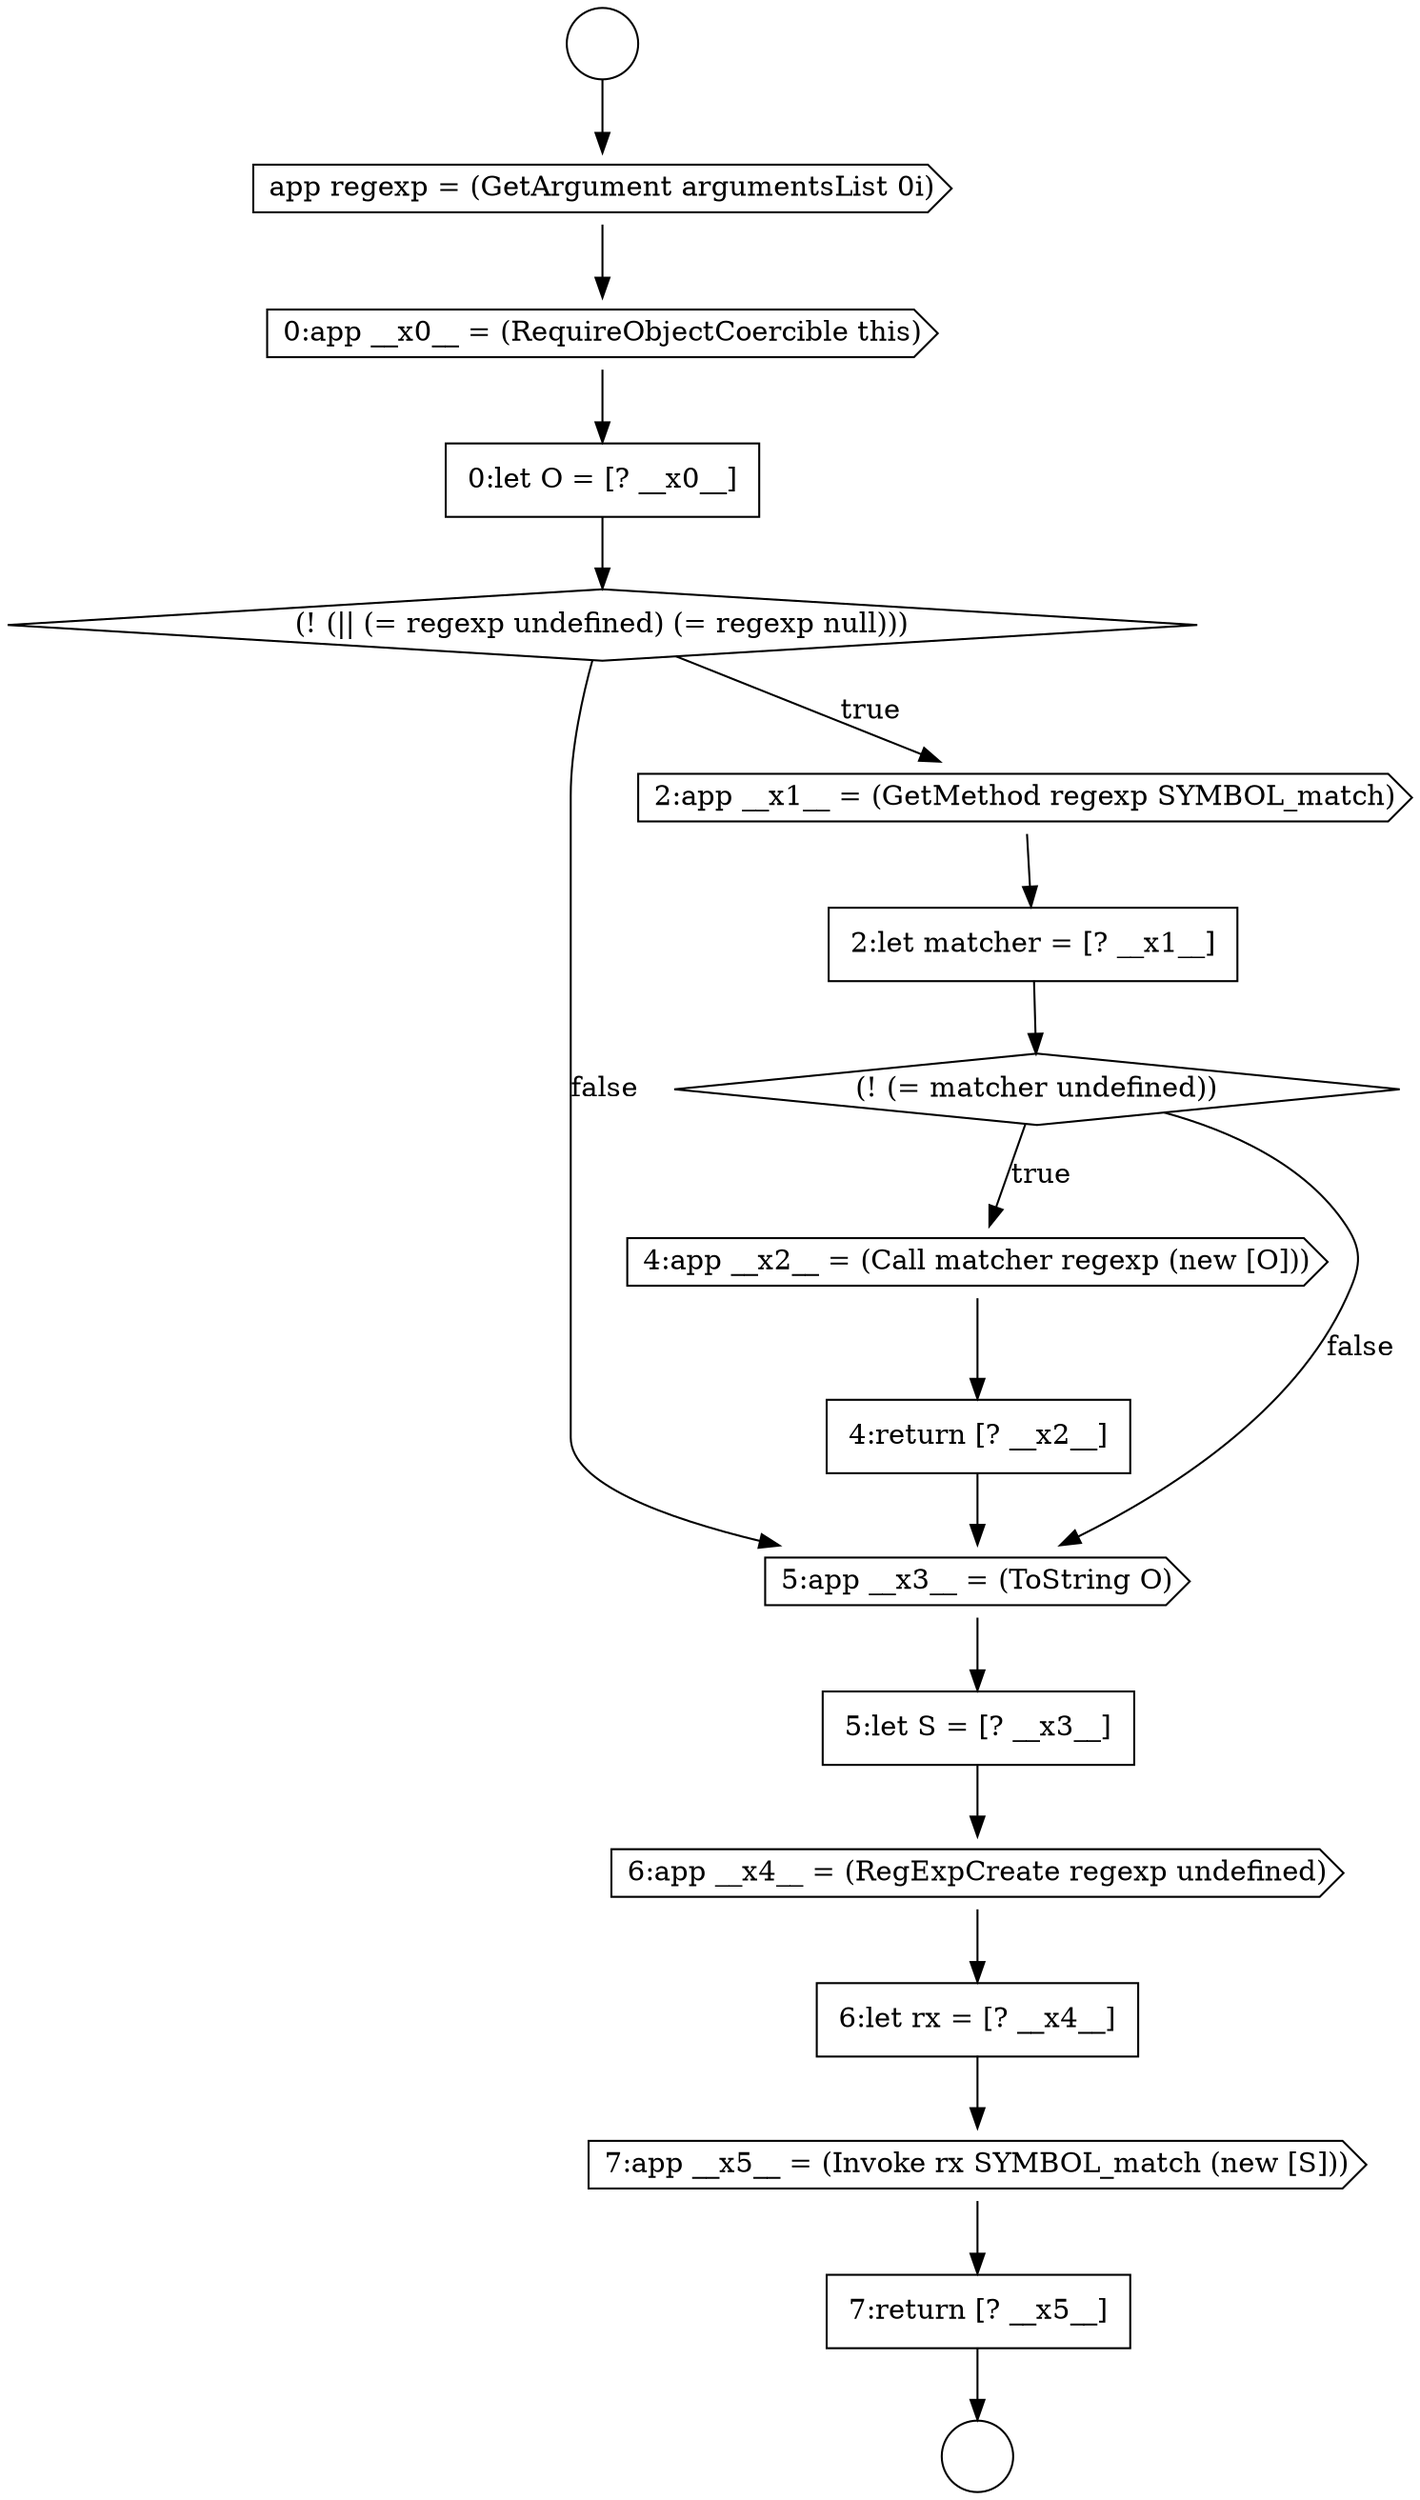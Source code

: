 digraph {
  node12415 [shape=none, margin=0, label=<<font color="black">
    <table border="0" cellborder="1" cellspacing="0" cellpadding="10">
      <tr><td align="left">2:let matcher = [? __x1__]</td></tr>
    </table>
  </font>> color="black" fillcolor="white" style=filled]
  node12421 [shape=cds, label=<<font color="black">6:app __x4__ = (RegExpCreate regexp undefined)</font>> color="black" fillcolor="white" style=filled]
  node12417 [shape=cds, label=<<font color="black">4:app __x2__ = (Call matcher regexp (new [O]))</font>> color="black" fillcolor="white" style=filled]
  node12411 [shape=cds, label=<<font color="black">0:app __x0__ = (RequireObjectCoercible this)</font>> color="black" fillcolor="white" style=filled]
  node12423 [shape=cds, label=<<font color="black">7:app __x5__ = (Invoke rx SYMBOL_match (new [S]))</font>> color="black" fillcolor="white" style=filled]
  node12413 [shape=diamond, label=<<font color="black">(! (|| (= regexp undefined) (= regexp null)))</font>> color="black" fillcolor="white" style=filled]
  node12409 [shape=circle label=" " color="black" fillcolor="white" style=filled]
  node12419 [shape=cds, label=<<font color="black">5:app __x3__ = (ToString O)</font>> color="black" fillcolor="white" style=filled]
  node12422 [shape=none, margin=0, label=<<font color="black">
    <table border="0" cellborder="1" cellspacing="0" cellpadding="10">
      <tr><td align="left">6:let rx = [? __x4__]</td></tr>
    </table>
  </font>> color="black" fillcolor="white" style=filled]
  node12414 [shape=cds, label=<<font color="black">2:app __x1__ = (GetMethod regexp SYMBOL_match)</font>> color="black" fillcolor="white" style=filled]
  node12418 [shape=none, margin=0, label=<<font color="black">
    <table border="0" cellborder="1" cellspacing="0" cellpadding="10">
      <tr><td align="left">4:return [? __x2__]</td></tr>
    </table>
  </font>> color="black" fillcolor="white" style=filled]
  node12410 [shape=cds, label=<<font color="black">app regexp = (GetArgument argumentsList 0i)</font>> color="black" fillcolor="white" style=filled]
  node12408 [shape=circle label=" " color="black" fillcolor="white" style=filled]
  node12424 [shape=none, margin=0, label=<<font color="black">
    <table border="0" cellborder="1" cellspacing="0" cellpadding="10">
      <tr><td align="left">7:return [? __x5__]</td></tr>
    </table>
  </font>> color="black" fillcolor="white" style=filled]
  node12416 [shape=diamond, label=<<font color="black">(! (= matcher undefined))</font>> color="black" fillcolor="white" style=filled]
  node12412 [shape=none, margin=0, label=<<font color="black">
    <table border="0" cellborder="1" cellspacing="0" cellpadding="10">
      <tr><td align="left">0:let O = [? __x0__]</td></tr>
    </table>
  </font>> color="black" fillcolor="white" style=filled]
  node12420 [shape=none, margin=0, label=<<font color="black">
    <table border="0" cellborder="1" cellspacing="0" cellpadding="10">
      <tr><td align="left">5:let S = [? __x3__]</td></tr>
    </table>
  </font>> color="black" fillcolor="white" style=filled]
  node12408 -> node12410 [ color="black"]
  node12416 -> node12417 [label=<<font color="black">true</font>> color="black"]
  node12416 -> node12419 [label=<<font color="black">false</font>> color="black"]
  node12422 -> node12423 [ color="black"]
  node12410 -> node12411 [ color="black"]
  node12411 -> node12412 [ color="black"]
  node12417 -> node12418 [ color="black"]
  node12412 -> node12413 [ color="black"]
  node12414 -> node12415 [ color="black"]
  node12423 -> node12424 [ color="black"]
  node12420 -> node12421 [ color="black"]
  node12419 -> node12420 [ color="black"]
  node12413 -> node12414 [label=<<font color="black">true</font>> color="black"]
  node12413 -> node12419 [label=<<font color="black">false</font>> color="black"]
  node12415 -> node12416 [ color="black"]
  node12421 -> node12422 [ color="black"]
  node12424 -> node12409 [ color="black"]
  node12418 -> node12419 [ color="black"]
}
